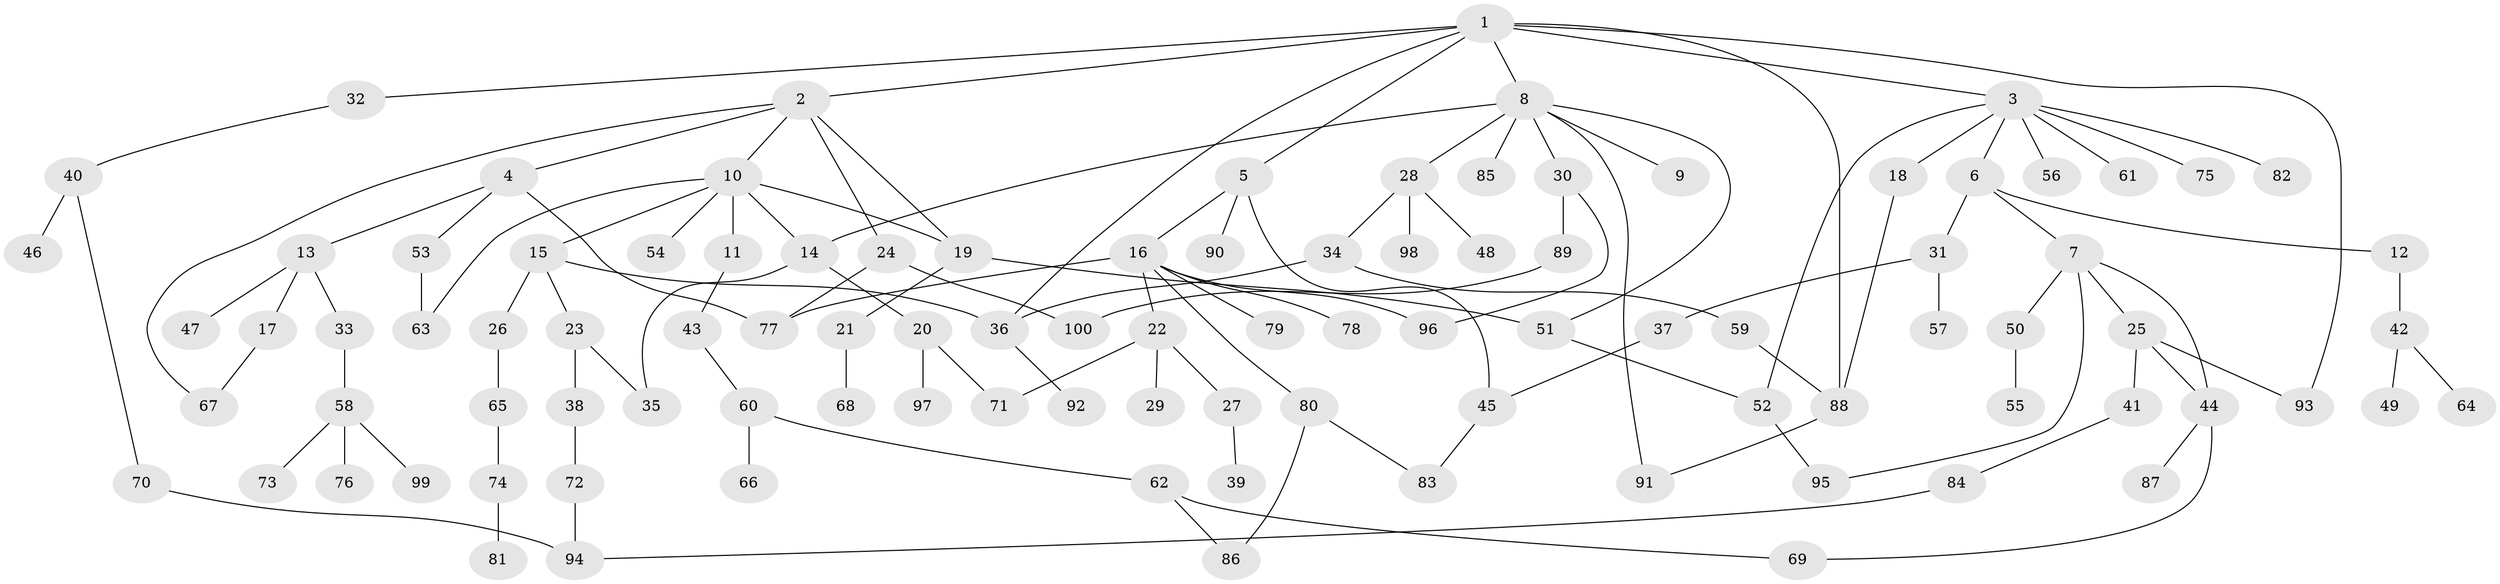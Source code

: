 // Generated by graph-tools (version 1.1) at 2025/38/02/21/25 10:38:51]
// undirected, 100 vertices, 125 edges
graph export_dot {
graph [start="1"]
  node [color=gray90,style=filled];
  1;
  2;
  3;
  4;
  5;
  6;
  7;
  8;
  9;
  10;
  11;
  12;
  13;
  14;
  15;
  16;
  17;
  18;
  19;
  20;
  21;
  22;
  23;
  24;
  25;
  26;
  27;
  28;
  29;
  30;
  31;
  32;
  33;
  34;
  35;
  36;
  37;
  38;
  39;
  40;
  41;
  42;
  43;
  44;
  45;
  46;
  47;
  48;
  49;
  50;
  51;
  52;
  53;
  54;
  55;
  56;
  57;
  58;
  59;
  60;
  61;
  62;
  63;
  64;
  65;
  66;
  67;
  68;
  69;
  70;
  71;
  72;
  73;
  74;
  75;
  76;
  77;
  78;
  79;
  80;
  81;
  82;
  83;
  84;
  85;
  86;
  87;
  88;
  89;
  90;
  91;
  92;
  93;
  94;
  95;
  96;
  97;
  98;
  99;
  100;
  1 -- 2;
  1 -- 3;
  1 -- 5;
  1 -- 8;
  1 -- 32;
  1 -- 88;
  1 -- 93;
  1 -- 36;
  2 -- 4;
  2 -- 10;
  2 -- 24;
  2 -- 67;
  2 -- 19;
  3 -- 6;
  3 -- 18;
  3 -- 52;
  3 -- 56;
  3 -- 61;
  3 -- 75;
  3 -- 82;
  4 -- 13;
  4 -- 53;
  4 -- 77;
  5 -- 16;
  5 -- 90;
  5 -- 45;
  6 -- 7;
  6 -- 12;
  6 -- 31;
  7 -- 25;
  7 -- 44;
  7 -- 50;
  7 -- 95;
  8 -- 9;
  8 -- 28;
  8 -- 30;
  8 -- 51;
  8 -- 85;
  8 -- 91;
  8 -- 14;
  10 -- 11;
  10 -- 14;
  10 -- 15;
  10 -- 19;
  10 -- 54;
  10 -- 63;
  11 -- 43;
  12 -- 42;
  13 -- 17;
  13 -- 33;
  13 -- 47;
  14 -- 20;
  14 -- 35;
  15 -- 23;
  15 -- 26;
  15 -- 36;
  16 -- 22;
  16 -- 78;
  16 -- 79;
  16 -- 80;
  16 -- 96;
  16 -- 77;
  17 -- 67;
  18 -- 88;
  19 -- 21;
  19 -- 51;
  20 -- 97;
  20 -- 71;
  21 -- 68;
  22 -- 27;
  22 -- 29;
  22 -- 71;
  23 -- 35;
  23 -- 38;
  24 -- 100;
  24 -- 77;
  25 -- 41;
  25 -- 93;
  25 -- 44;
  26 -- 65;
  27 -- 39;
  28 -- 34;
  28 -- 48;
  28 -- 98;
  30 -- 89;
  30 -- 96;
  31 -- 37;
  31 -- 57;
  32 -- 40;
  33 -- 58;
  34 -- 59;
  34 -- 36;
  36 -- 92;
  37 -- 45;
  38 -- 72;
  40 -- 46;
  40 -- 70;
  41 -- 84;
  42 -- 49;
  42 -- 64;
  43 -- 60;
  44 -- 69;
  44 -- 87;
  45 -- 83;
  50 -- 55;
  51 -- 52;
  52 -- 95;
  53 -- 63;
  58 -- 73;
  58 -- 76;
  58 -- 99;
  59 -- 88;
  60 -- 62;
  60 -- 66;
  62 -- 86;
  62 -- 69;
  65 -- 74;
  70 -- 94;
  72 -- 94;
  74 -- 81;
  80 -- 83;
  80 -- 86;
  84 -- 94;
  88 -- 91;
  89 -- 100;
}
